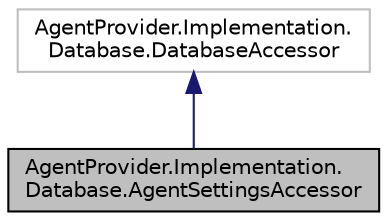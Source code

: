 digraph "AgentProvider.Implementation.Database.AgentSettingsAccessor"
{
  edge [fontname="Helvetica",fontsize="10",labelfontname="Helvetica",labelfontsize="10"];
  node [fontname="Helvetica",fontsize="10",shape=record];
  Node1 [label="AgentProvider.Implementation.\lDatabase.AgentSettingsAccessor",height=0.2,width=0.4,color="black", fillcolor="grey75", style="filled" fontcolor="black"];
  Node2 -> Node1 [dir="back",color="midnightblue",fontsize="10",style="solid",fontname="Helvetica"];
  Node2 [label="AgentProvider.Implementation.\lDatabase.DatabaseAccessor",height=0.2,width=0.4,color="grey75", fillcolor="white", style="filled"];
}
